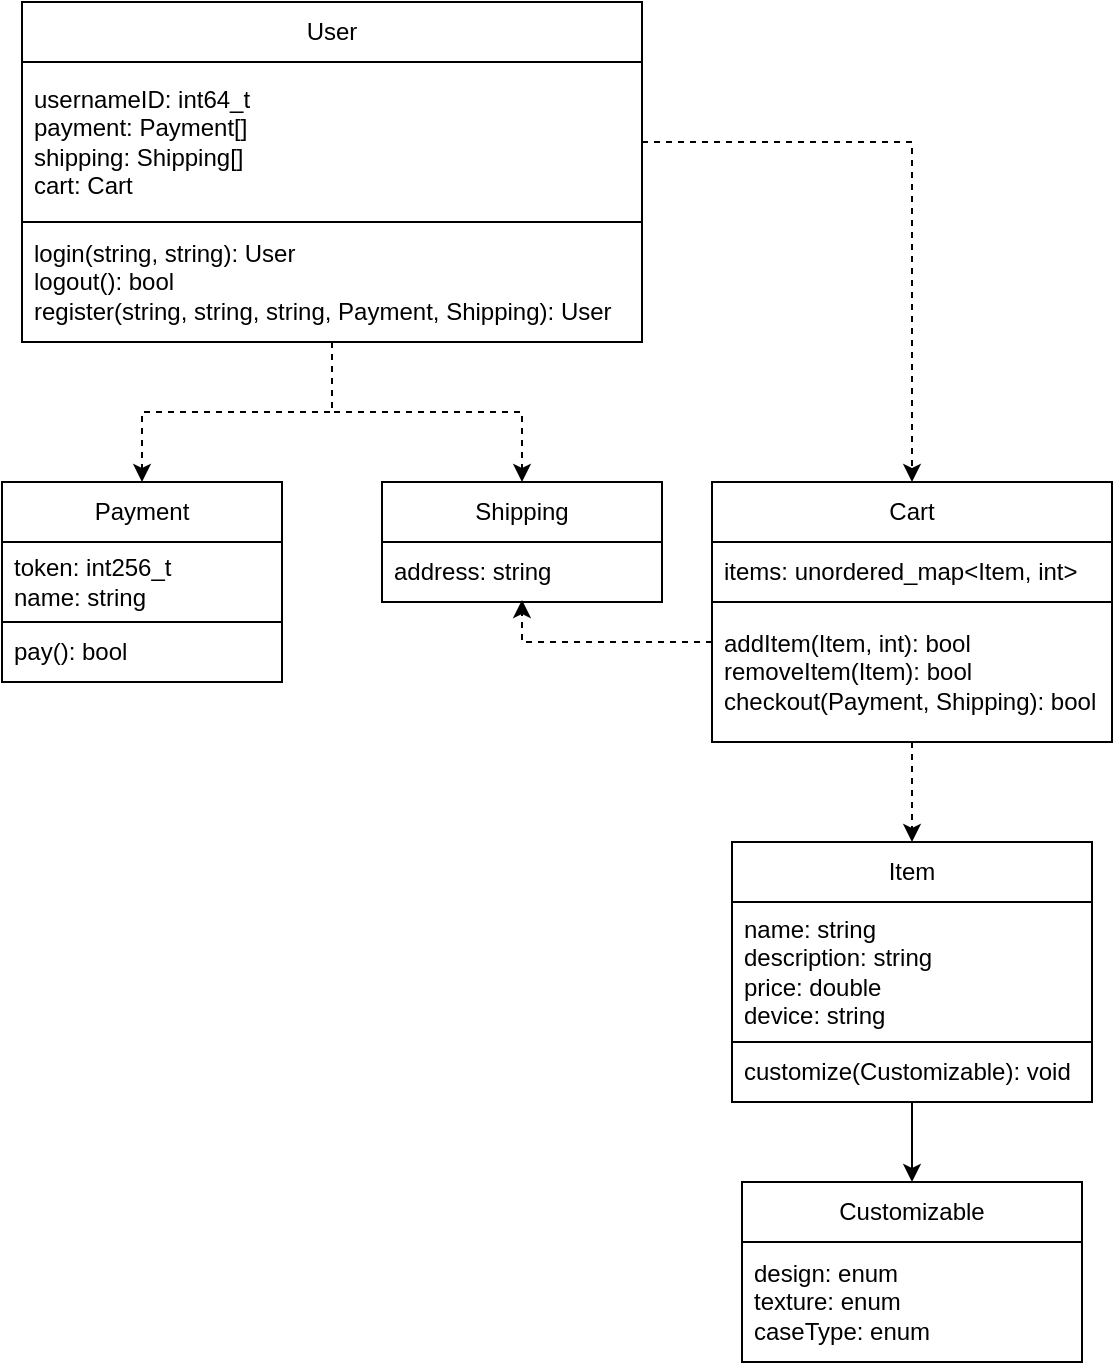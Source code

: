<mxfile version="22.1.0" type="device">
  <diagram name="Page-1" id="HQ_ZutjNbIalidTUqHCl">
    <mxGraphModel dx="2074" dy="1132" grid="1" gridSize="10" guides="1" tooltips="1" connect="1" arrows="1" fold="1" page="1" pageScale="1" pageWidth="850" pageHeight="1100" math="0" shadow="0">
      <root>
        <mxCell id="0" />
        <mxCell id="1" parent="0" />
        <mxCell id="CdF8BK_z3DKP7OR2bKnu-33" style="edgeStyle=orthogonalEdgeStyle;rounded=0;orthogonalLoop=1;jettySize=auto;html=1;dashed=1;" parent="1" source="CdF8BK_z3DKP7OR2bKnu-5" target="CdF8BK_z3DKP7OR2bKnu-29" edge="1">
          <mxGeometry relative="1" as="geometry" />
        </mxCell>
        <mxCell id="CdF8BK_z3DKP7OR2bKnu-45" style="edgeStyle=orthogonalEdgeStyle;rounded=0;orthogonalLoop=1;jettySize=auto;html=1;entryX=0.5;entryY=0;entryDx=0;entryDy=0;dashed=1;" parent="1" source="CdF8BK_z3DKP7OR2bKnu-5" target="CdF8BK_z3DKP7OR2bKnu-41" edge="1">
          <mxGeometry relative="1" as="geometry" />
        </mxCell>
        <mxCell id="CdF8BK_z3DKP7OR2bKnu-5" value="User" style="swimlane;fontStyle=0;childLayout=stackLayout;horizontal=1;startSize=30;horizontalStack=0;resizeParent=1;resizeParentMax=0;resizeLast=0;collapsible=1;marginBottom=0;whiteSpace=wrap;html=1;" parent="1" vertex="1">
          <mxGeometry x="80" y="80" width="310" height="170" as="geometry" />
        </mxCell>
        <mxCell id="CdF8BK_z3DKP7OR2bKnu-6" value="usernameID: int64_t&lt;br&gt;payment: Payment[]&lt;br&gt;shipping: Shipping[]&lt;br&gt;cart: Cart" style="text;strokeColor=default;fillColor=none;align=left;verticalAlign=middle;spacingLeft=4;spacingRight=4;overflow=hidden;points=[[0,0.5],[1,0.5]];portConstraint=eastwest;rotatable=0;whiteSpace=wrap;html=1;" parent="CdF8BK_z3DKP7OR2bKnu-5" vertex="1">
          <mxGeometry y="30" width="310" height="80" as="geometry" />
        </mxCell>
        <mxCell id="CdF8BK_z3DKP7OR2bKnu-7" value="login(string, string): User&lt;br&gt;logout(): bool&lt;br&gt;register(string, string, string, Payment, Shipping): User" style="text;strokeColor=none;fillColor=none;align=left;verticalAlign=middle;spacingLeft=4;spacingRight=4;overflow=hidden;points=[[0,0.5],[1,0.5]];portConstraint=eastwest;rotatable=0;whiteSpace=wrap;html=1;" parent="CdF8BK_z3DKP7OR2bKnu-5" vertex="1">
          <mxGeometry y="110" width="310" height="60" as="geometry" />
        </mxCell>
        <mxCell id="g-5fMv4YIOCGBpRVtwry-5" style="edgeStyle=orthogonalEdgeStyle;rounded=0;orthogonalLoop=1;jettySize=auto;html=1;entryX=0.5;entryY=0;entryDx=0;entryDy=0;dashed=1;" parent="1" source="CdF8BK_z3DKP7OR2bKnu-9" target="g-5fMv4YIOCGBpRVtwry-1" edge="1">
          <mxGeometry relative="1" as="geometry" />
        </mxCell>
        <mxCell id="CdF8BK_z3DKP7OR2bKnu-9" value="Cart" style="swimlane;fontStyle=0;childLayout=stackLayout;horizontal=1;startSize=30;horizontalStack=0;resizeParent=1;resizeParentMax=0;resizeLast=0;collapsible=1;marginBottom=0;whiteSpace=wrap;html=1;" parent="1" vertex="1">
          <mxGeometry x="425" y="320" width="200" height="130" as="geometry" />
        </mxCell>
        <mxCell id="CdF8BK_z3DKP7OR2bKnu-10" value="items: unordered_map&amp;lt;Item, int&amp;gt;" style="text;strokeColor=none;fillColor=none;align=left;verticalAlign=middle;spacingLeft=4;spacingRight=4;overflow=hidden;points=[[0,0.5],[1,0.5]];portConstraint=eastwest;rotatable=0;whiteSpace=wrap;html=1;" parent="CdF8BK_z3DKP7OR2bKnu-9" vertex="1">
          <mxGeometry y="30" width="200" height="30" as="geometry" />
        </mxCell>
        <mxCell id="CdF8BK_z3DKP7OR2bKnu-12" value="addItem(Item, int): bool&lt;br&gt;removeItem(Item): bool&lt;br&gt;checkout(Payment, Shipping): bool" style="text;strokeColor=default;fillColor=none;align=left;verticalAlign=middle;spacingLeft=4;spacingRight=4;overflow=hidden;points=[[0,0.5],[1,0.5]];portConstraint=eastwest;rotatable=0;whiteSpace=wrap;html=1;" parent="CdF8BK_z3DKP7OR2bKnu-9" vertex="1">
          <mxGeometry y="60" width="200" height="70" as="geometry" />
        </mxCell>
        <mxCell id="CdF8BK_z3DKP7OR2bKnu-13" style="edgeStyle=orthogonalEdgeStyle;rounded=0;orthogonalLoop=1;jettySize=auto;html=1;exitX=1;exitY=0.5;exitDx=0;exitDy=0;entryX=0.5;entryY=0;entryDx=0;entryDy=0;dashed=1;" parent="1" source="CdF8BK_z3DKP7OR2bKnu-6" target="CdF8BK_z3DKP7OR2bKnu-9" edge="1">
          <mxGeometry relative="1" as="geometry" />
        </mxCell>
        <mxCell id="CdF8BK_z3DKP7OR2bKnu-23" value="Customizable" style="swimlane;fontStyle=0;childLayout=stackLayout;horizontal=1;startSize=30;horizontalStack=0;resizeParent=1;resizeParentMax=0;resizeLast=0;collapsible=1;marginBottom=0;whiteSpace=wrap;html=1;" parent="1" vertex="1">
          <mxGeometry x="440" y="670" width="170" height="90" as="geometry" />
        </mxCell>
        <mxCell id="CdF8BK_z3DKP7OR2bKnu-24" value="design: enum&lt;br&gt;texture: enum&lt;br&gt;caseType: enum" style="text;strokeColor=default;fillColor=none;align=left;verticalAlign=middle;spacingLeft=4;spacingRight=4;overflow=hidden;points=[[0,0.5],[1,0.5]];portConstraint=eastwest;rotatable=0;whiteSpace=wrap;html=1;" parent="CdF8BK_z3DKP7OR2bKnu-23" vertex="1">
          <mxGeometry y="30" width="170" height="60" as="geometry" />
        </mxCell>
        <mxCell id="CdF8BK_z3DKP7OR2bKnu-29" value="Shipping" style="swimlane;fontStyle=0;childLayout=stackLayout;horizontal=1;startSize=30;horizontalStack=0;resizeParent=1;resizeParentMax=0;resizeLast=0;collapsible=1;marginBottom=0;whiteSpace=wrap;html=1;" parent="1" vertex="1">
          <mxGeometry x="260" y="320" width="140" height="60" as="geometry" />
        </mxCell>
        <mxCell id="CdF8BK_z3DKP7OR2bKnu-30" value="address: string" style="text;strokeColor=default;fillColor=none;align=left;verticalAlign=middle;spacingLeft=4;spacingRight=4;overflow=hidden;points=[[0,0.5],[1,0.5]];portConstraint=eastwest;rotatable=0;whiteSpace=wrap;html=1;" parent="CdF8BK_z3DKP7OR2bKnu-29" vertex="1">
          <mxGeometry y="30" width="140" height="30" as="geometry" />
        </mxCell>
        <mxCell id="CdF8BK_z3DKP7OR2bKnu-40" style="edgeStyle=orthogonalEdgeStyle;rounded=0;orthogonalLoop=1;jettySize=auto;html=1;entryX=0.5;entryY=0.967;entryDx=0;entryDy=0;entryPerimeter=0;dashed=1;" parent="1" source="CdF8BK_z3DKP7OR2bKnu-9" target="CdF8BK_z3DKP7OR2bKnu-30" edge="1">
          <mxGeometry relative="1" as="geometry">
            <Array as="points">
              <mxPoint x="330" y="400" />
            </Array>
          </mxGeometry>
        </mxCell>
        <mxCell id="CdF8BK_z3DKP7OR2bKnu-41" value="Payment" style="swimlane;fontStyle=0;childLayout=stackLayout;horizontal=1;startSize=30;horizontalStack=0;resizeParent=1;resizeParentMax=0;resizeLast=0;collapsible=1;marginBottom=0;whiteSpace=wrap;html=1;" parent="1" vertex="1">
          <mxGeometry x="70" y="320" width="140" height="100" as="geometry" />
        </mxCell>
        <mxCell id="CdF8BK_z3DKP7OR2bKnu-42" value="token: int256_t&lt;br&gt;name: string" style="text;strokeColor=default;fillColor=none;align=left;verticalAlign=middle;spacingLeft=4;spacingRight=4;overflow=hidden;points=[[0,0.5],[1,0.5]];portConstraint=eastwest;rotatable=0;whiteSpace=wrap;html=1;" parent="CdF8BK_z3DKP7OR2bKnu-41" vertex="1">
          <mxGeometry y="30" width="140" height="40" as="geometry" />
        </mxCell>
        <mxCell id="CdF8BK_z3DKP7OR2bKnu-43" value="pay(): bool" style="text;strokeColor=none;fillColor=none;align=left;verticalAlign=middle;spacingLeft=4;spacingRight=4;overflow=hidden;points=[[0,0.5],[1,0.5]];portConstraint=eastwest;rotatable=0;whiteSpace=wrap;html=1;" parent="CdF8BK_z3DKP7OR2bKnu-41" vertex="1">
          <mxGeometry y="70" width="140" height="30" as="geometry" />
        </mxCell>
        <mxCell id="g-5fMv4YIOCGBpRVtwry-6" style="edgeStyle=orthogonalEdgeStyle;rounded=0;orthogonalLoop=1;jettySize=auto;html=1;entryX=0.5;entryY=0;entryDx=0;entryDy=0;" parent="1" source="g-5fMv4YIOCGBpRVtwry-1" target="CdF8BK_z3DKP7OR2bKnu-23" edge="1">
          <mxGeometry relative="1" as="geometry" />
        </mxCell>
        <mxCell id="g-5fMv4YIOCGBpRVtwry-1" value="Item" style="swimlane;fontStyle=0;childLayout=stackLayout;horizontal=1;startSize=30;horizontalStack=0;resizeParent=1;resizeParentMax=0;resizeLast=0;collapsible=1;marginBottom=0;whiteSpace=wrap;html=1;" parent="1" vertex="1">
          <mxGeometry x="435" y="500" width="180" height="130" as="geometry" />
        </mxCell>
        <mxCell id="g-5fMv4YIOCGBpRVtwry-2" value="name: string&lt;br style=&quot;border-color: var(--border-color);&quot;&gt;description: string&lt;br style=&quot;border-color: var(--border-color);&quot;&gt;price: double&lt;br style=&quot;border-color: var(--border-color);&quot;&gt;device: string" style="text;strokeColor=default;fillColor=none;align=left;verticalAlign=middle;spacingLeft=4;spacingRight=4;overflow=hidden;points=[[0,0.5],[1,0.5]];portConstraint=eastwest;rotatable=0;whiteSpace=wrap;html=1;" parent="g-5fMv4YIOCGBpRVtwry-1" vertex="1">
          <mxGeometry y="30" width="180" height="70" as="geometry" />
        </mxCell>
        <mxCell id="g-5fMv4YIOCGBpRVtwry-3" value="customize(Customizable): void" style="text;strokeColor=none;fillColor=none;align=left;verticalAlign=middle;spacingLeft=4;spacingRight=4;overflow=hidden;points=[[0,0.5],[1,0.5]];portConstraint=eastwest;rotatable=0;whiteSpace=wrap;html=1;" parent="g-5fMv4YIOCGBpRVtwry-1" vertex="1">
          <mxGeometry y="100" width="180" height="30" as="geometry" />
        </mxCell>
      </root>
    </mxGraphModel>
  </diagram>
</mxfile>
